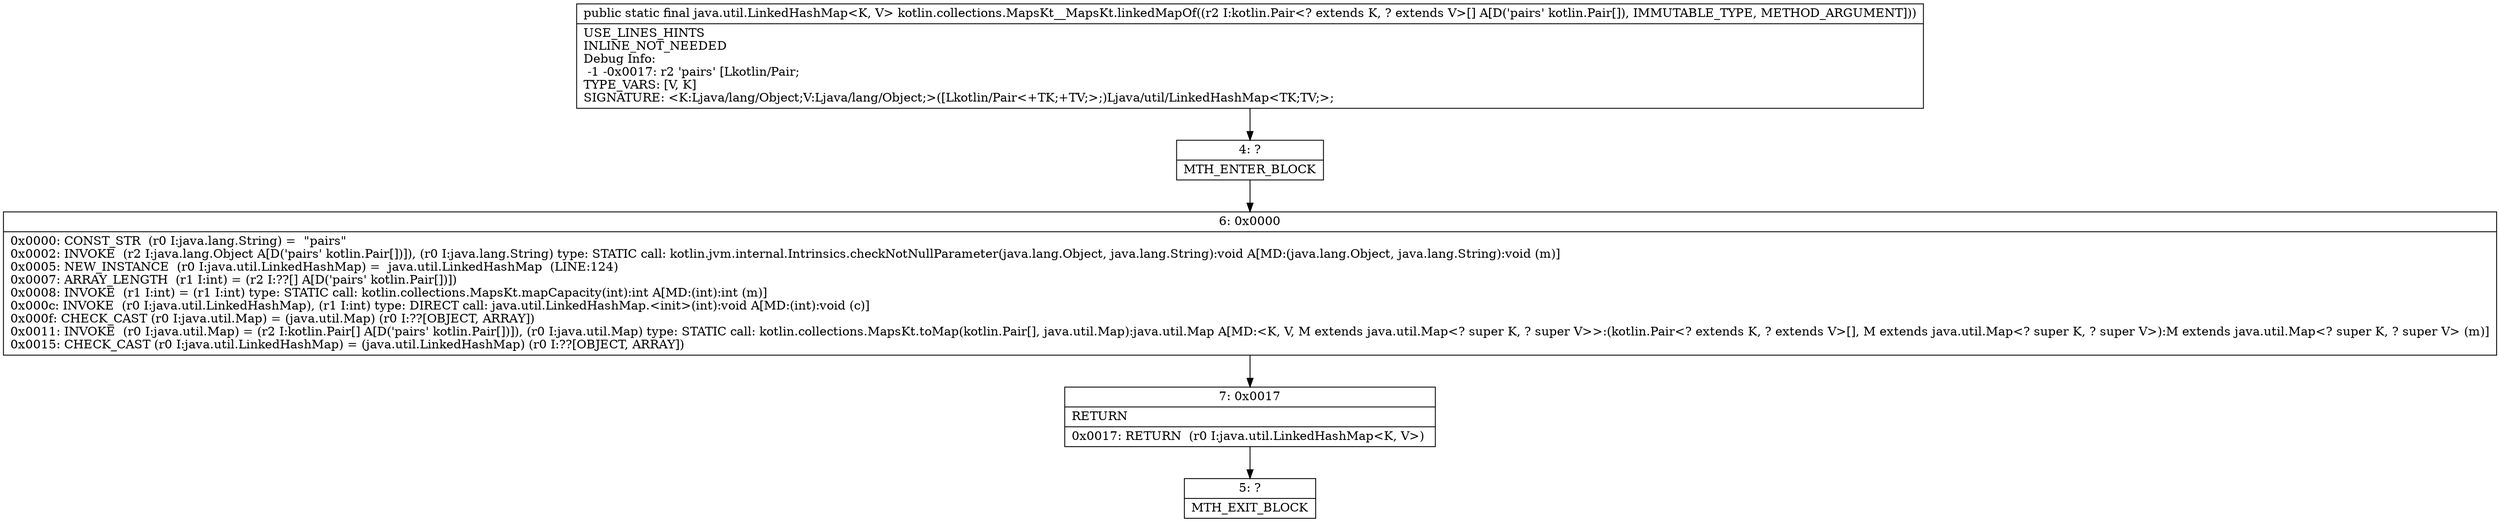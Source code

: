 digraph "CFG forkotlin.collections.MapsKt__MapsKt.linkedMapOf([Lkotlin\/Pair;)Ljava\/util\/LinkedHashMap;" {
Node_4 [shape=record,label="{4\:\ ?|MTH_ENTER_BLOCK\l}"];
Node_6 [shape=record,label="{6\:\ 0x0000|0x0000: CONST_STR  (r0 I:java.lang.String) =  \"pairs\" \l0x0002: INVOKE  (r2 I:java.lang.Object A[D('pairs' kotlin.Pair[])]), (r0 I:java.lang.String) type: STATIC call: kotlin.jvm.internal.Intrinsics.checkNotNullParameter(java.lang.Object, java.lang.String):void A[MD:(java.lang.Object, java.lang.String):void (m)]\l0x0005: NEW_INSTANCE  (r0 I:java.util.LinkedHashMap) =  java.util.LinkedHashMap  (LINE:124)\l0x0007: ARRAY_LENGTH  (r1 I:int) = (r2 I:??[] A[D('pairs' kotlin.Pair[])]) \l0x0008: INVOKE  (r1 I:int) = (r1 I:int) type: STATIC call: kotlin.collections.MapsKt.mapCapacity(int):int A[MD:(int):int (m)]\l0x000c: INVOKE  (r0 I:java.util.LinkedHashMap), (r1 I:int) type: DIRECT call: java.util.LinkedHashMap.\<init\>(int):void A[MD:(int):void (c)]\l0x000f: CHECK_CAST (r0 I:java.util.Map) = (java.util.Map) (r0 I:??[OBJECT, ARRAY]) \l0x0011: INVOKE  (r0 I:java.util.Map) = (r2 I:kotlin.Pair[] A[D('pairs' kotlin.Pair[])]), (r0 I:java.util.Map) type: STATIC call: kotlin.collections.MapsKt.toMap(kotlin.Pair[], java.util.Map):java.util.Map A[MD:\<K, V, M extends java.util.Map\<? super K, ? super V\>\>:(kotlin.Pair\<? extends K, ? extends V\>[], M extends java.util.Map\<? super K, ? super V\>):M extends java.util.Map\<? super K, ? super V\> (m)]\l0x0015: CHECK_CAST (r0 I:java.util.LinkedHashMap) = (java.util.LinkedHashMap) (r0 I:??[OBJECT, ARRAY]) \l}"];
Node_7 [shape=record,label="{7\:\ 0x0017|RETURN\l|0x0017: RETURN  (r0 I:java.util.LinkedHashMap\<K, V\>) \l}"];
Node_5 [shape=record,label="{5\:\ ?|MTH_EXIT_BLOCK\l}"];
MethodNode[shape=record,label="{public static final java.util.LinkedHashMap\<K, V\> kotlin.collections.MapsKt__MapsKt.linkedMapOf((r2 I:kotlin.Pair\<? extends K, ? extends V\>[] A[D('pairs' kotlin.Pair[]), IMMUTABLE_TYPE, METHOD_ARGUMENT]))  | USE_LINES_HINTS\lINLINE_NOT_NEEDED\lDebug Info:\l  \-1 \-0x0017: r2 'pairs' [Lkotlin\/Pair;\lTYPE_VARS: [V, K]\lSIGNATURE: \<K:Ljava\/lang\/Object;V:Ljava\/lang\/Object;\>([Lkotlin\/Pair\<+TK;+TV;\>;)Ljava\/util\/LinkedHashMap\<TK;TV;\>;\l}"];
MethodNode -> Node_4;Node_4 -> Node_6;
Node_6 -> Node_7;
Node_7 -> Node_5;
}

